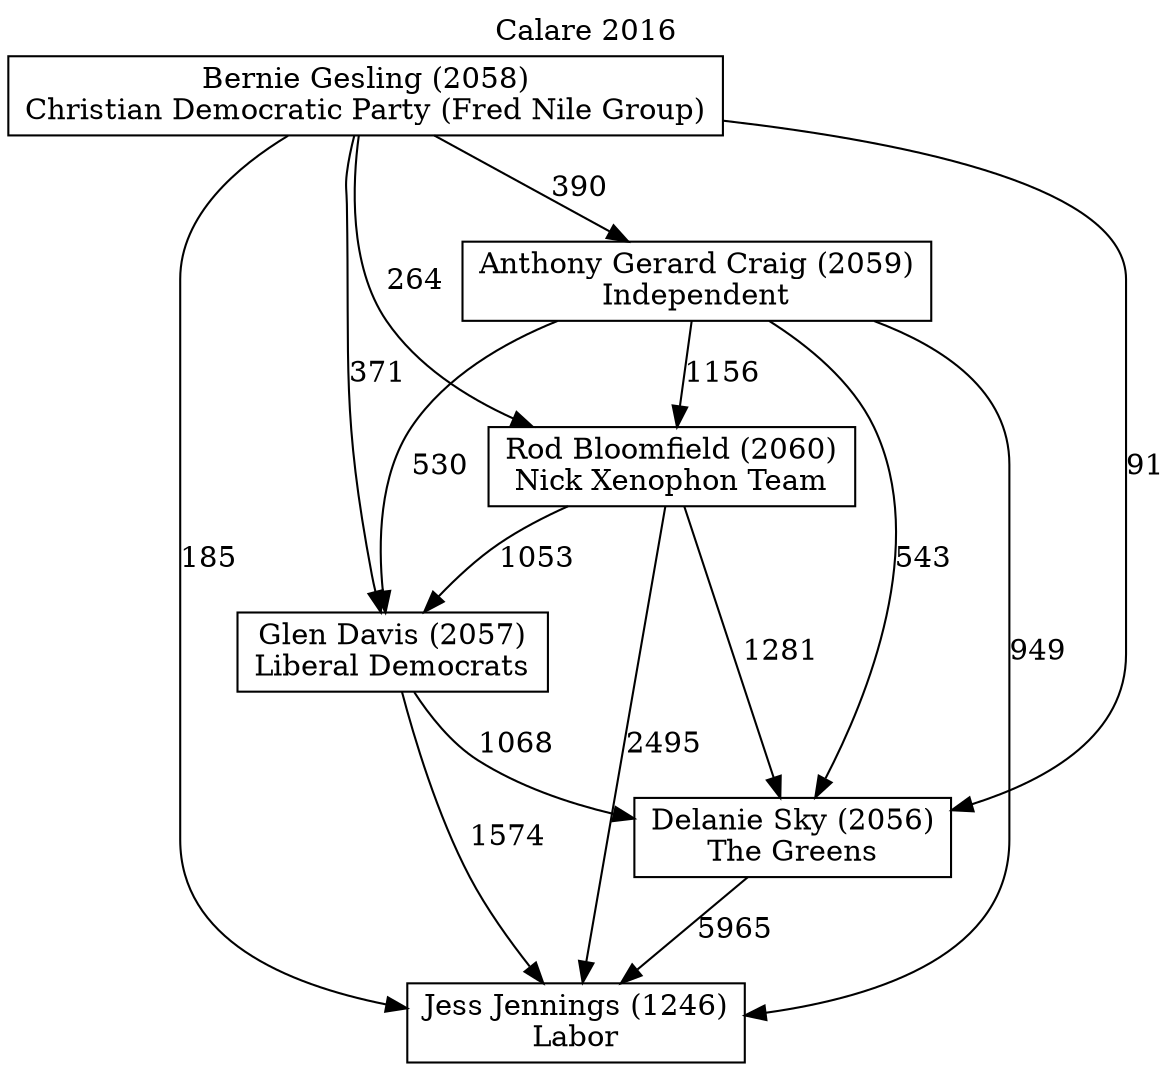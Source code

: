 // House preference flow
digraph "Jess Jennings (1246)_Calare_2016" {
	graph [label="Calare 2016" labelloc=t mclimit=10]
	node [shape=box]
	"Jess Jennings (1246)" [label="Jess Jennings (1246)
Labor"]
	"Delanie Sky (2056)" [label="Delanie Sky (2056)
The Greens"]
	"Glen Davis (2057)" [label="Glen Davis (2057)
Liberal Democrats"]
	"Rod Bloomfield (2060)" [label="Rod Bloomfield (2060)
Nick Xenophon Team"]
	"Anthony Gerard Craig (2059)" [label="Anthony Gerard Craig (2059)
Independent"]
	"Bernie Gesling (2058)" [label="Bernie Gesling (2058)
Christian Democratic Party (Fred Nile Group)"]
	"Delanie Sky (2056)" -> "Jess Jennings (1246)" [label=5965]
	"Glen Davis (2057)" -> "Delanie Sky (2056)" [label=1068]
	"Rod Bloomfield (2060)" -> "Glen Davis (2057)" [label=1053]
	"Anthony Gerard Craig (2059)" -> "Rod Bloomfield (2060)" [label=1156]
	"Bernie Gesling (2058)" -> "Anthony Gerard Craig (2059)" [label=390]
	"Glen Davis (2057)" -> "Jess Jennings (1246)" [label=1574]
	"Rod Bloomfield (2060)" -> "Jess Jennings (1246)" [label=2495]
	"Anthony Gerard Craig (2059)" -> "Jess Jennings (1246)" [label=949]
	"Bernie Gesling (2058)" -> "Jess Jennings (1246)" [label=185]
	"Bernie Gesling (2058)" -> "Rod Bloomfield (2060)" [label=264]
	"Anthony Gerard Craig (2059)" -> "Glen Davis (2057)" [label=530]
	"Bernie Gesling (2058)" -> "Glen Davis (2057)" [label=371]
	"Rod Bloomfield (2060)" -> "Delanie Sky (2056)" [label=1281]
	"Anthony Gerard Craig (2059)" -> "Delanie Sky (2056)" [label=543]
	"Bernie Gesling (2058)" -> "Delanie Sky (2056)" [label=91]
}
